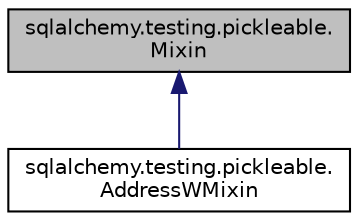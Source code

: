 digraph "sqlalchemy.testing.pickleable.Mixin"
{
 // LATEX_PDF_SIZE
  edge [fontname="Helvetica",fontsize="10",labelfontname="Helvetica",labelfontsize="10"];
  node [fontname="Helvetica",fontsize="10",shape=record];
  Node1 [label="sqlalchemy.testing.pickleable.\lMixin",height=0.2,width=0.4,color="black", fillcolor="grey75", style="filled", fontcolor="black",tooltip=" "];
  Node1 -> Node2 [dir="back",color="midnightblue",fontsize="10",style="solid",fontname="Helvetica"];
  Node2 [label="sqlalchemy.testing.pickleable.\lAddressWMixin",height=0.2,width=0.4,color="black", fillcolor="white", style="filled",URL="$classsqlalchemy_1_1testing_1_1pickleable_1_1AddressWMixin.html",tooltip=" "];
}
